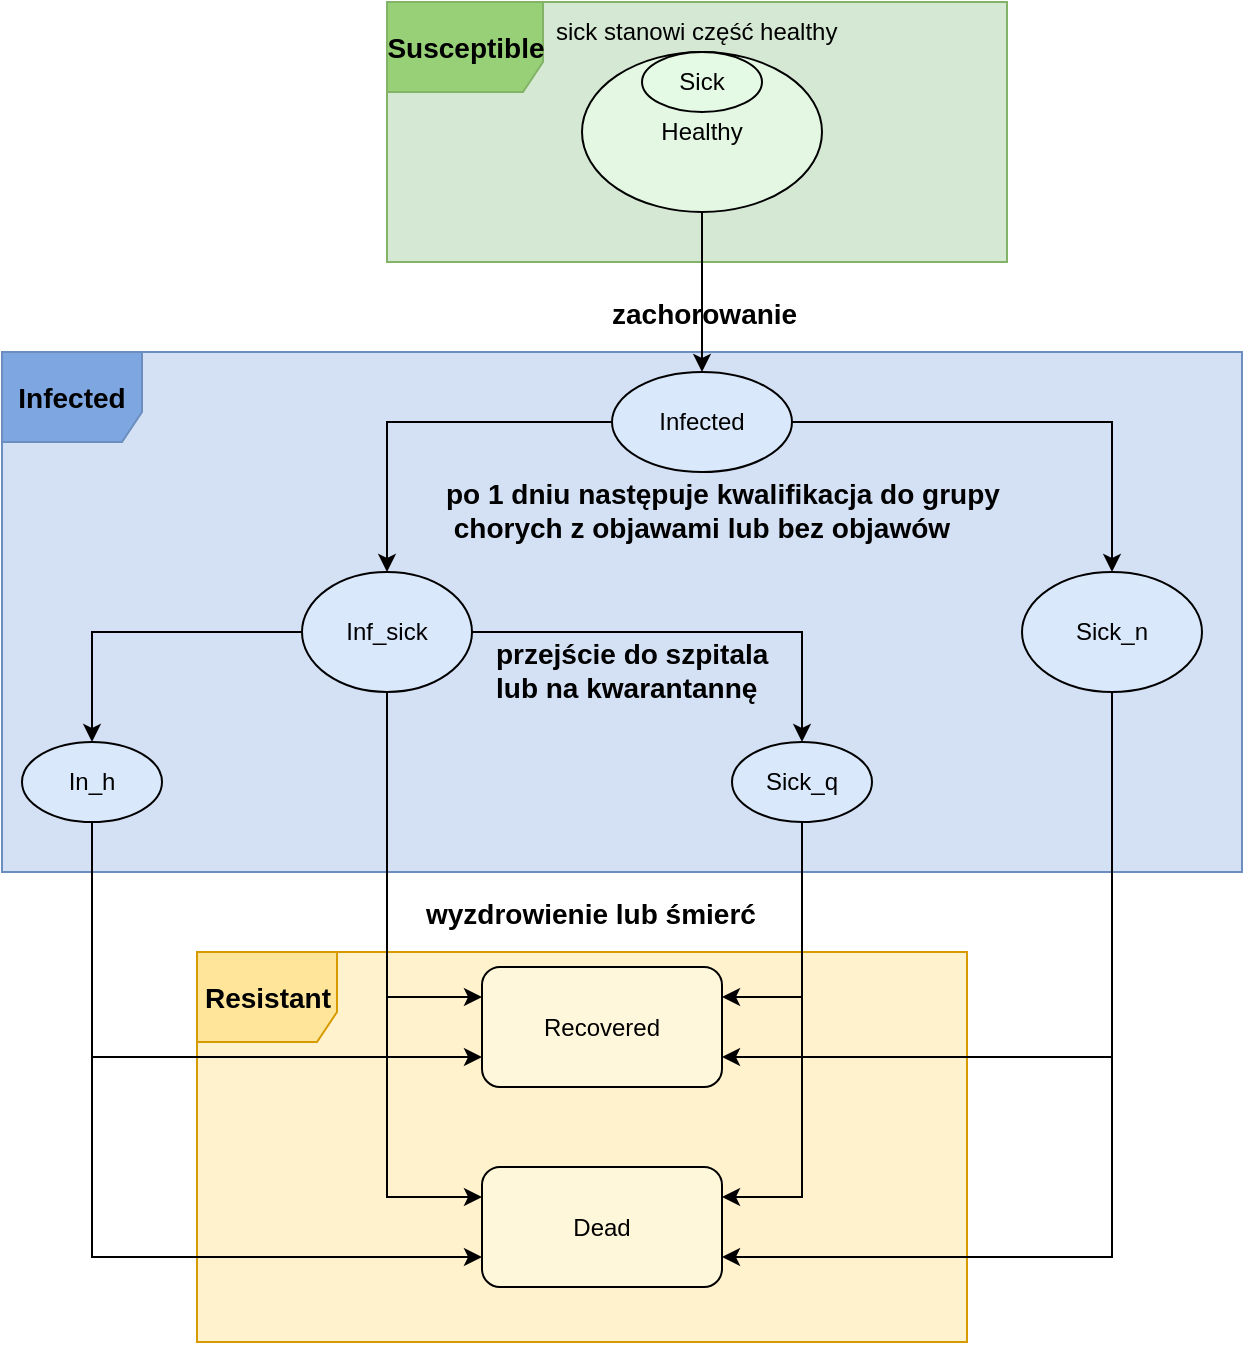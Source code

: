 <mxfile version="12.1.3" pages="1"><diagram id="MpRoGRK1mqBqE7nxVJ8i" name="Page-1"><mxGraphModel dx="1205" dy="493" grid="1" gridSize="10" guides="1" tooltips="1" connect="1" arrows="1" fold="1" page="1" pageScale="1" pageWidth="827" pageHeight="1169" math="0" shadow="0"><root><mxCell id="0"/><mxCell id="1" parent="0"/><mxCell id="YDRsbRKFHfjRISY-P3eW-55" value="&lt;font style=&quot;font-size: 14px&quot;&gt;&lt;b&gt;Resistant&lt;/b&gt;&lt;/font&gt;" style="shape=umlFrame;whiteSpace=wrap;html=1;width=70;height=45;fillColor=#FFE599;strokeColor=#d79b00;comic=0;shadow=0;swimlaneFillColor=#FFF2CC;gradientColor=none;" vertex="1" parent="1"><mxGeometry x="207.5" y="495" width="385" height="195" as="geometry"/></mxCell><mxCell id="YDRsbRKFHfjRISY-P3eW-54" value="&lt;font style=&quot;font-size: 14px&quot;&gt;&lt;b&gt;Infected&lt;/b&gt;&lt;/font&gt;" style="shape=umlFrame;whiteSpace=wrap;html=1;width=70;height=45;fillColor=#7EA6E0;strokeColor=#6c8ebf;comic=0;shadow=0;swimlaneFillColor=#D4E1F5;" vertex="1" parent="1"><mxGeometry x="110" y="195" width="620" height="260" as="geometry"/></mxCell><mxCell id="YDRsbRKFHfjRISY-P3eW-53" value="&lt;font style=&quot;font-size: 14px&quot;&gt;&lt;b&gt;Susceptible&lt;/b&gt;&lt;/font&gt;" style="shape=umlFrame;whiteSpace=wrap;html=1;width=78;height=45;fillColor=#97D077;strokeColor=#82b366;comic=0;shadow=0;swimlaneFillColor=#D5E8D4;" vertex="1" parent="1"><mxGeometry x="302.5" y="20" width="310" height="130" as="geometry"/></mxCell><mxCell id="YDRsbRKFHfjRISY-P3eW-5" value="" style="edgeStyle=orthogonalEdgeStyle;rounded=0;orthogonalLoop=1;jettySize=auto;html=1;" edge="1" parent="1" source="YDRsbRKFHfjRISY-P3eW-1" target="YDRsbRKFHfjRISY-P3eW-4"><mxGeometry relative="1" as="geometry"/></mxCell><mxCell id="YDRsbRKFHfjRISY-P3eW-1" value="Healthy" style="ellipse;whiteSpace=wrap;html=1;fillColor=#E3F7E2;" vertex="1" parent="1"><mxGeometry x="400" y="45" width="120" height="80" as="geometry"/></mxCell><mxCell id="YDRsbRKFHfjRISY-P3eW-15" style="edgeStyle=orthogonalEdgeStyle;rounded=0;orthogonalLoop=1;jettySize=auto;html=1;exitX=0;exitY=0.5;exitDx=0;exitDy=0;entryX=0.5;entryY=0;entryDx=0;entryDy=0;" edge="1" parent="1" source="YDRsbRKFHfjRISY-P3eW-4" target="YDRsbRKFHfjRISY-P3eW-11"><mxGeometry relative="1" as="geometry"/></mxCell><mxCell id="YDRsbRKFHfjRISY-P3eW-16" style="edgeStyle=orthogonalEdgeStyle;rounded=0;orthogonalLoop=1;jettySize=auto;html=1;exitX=1;exitY=0.5;exitDx=0;exitDy=0;entryX=0.5;entryY=0;entryDx=0;entryDy=0;" edge="1" parent="1" source="YDRsbRKFHfjRISY-P3eW-4" target="YDRsbRKFHfjRISY-P3eW-12"><mxGeometry relative="1" as="geometry"/></mxCell><mxCell id="YDRsbRKFHfjRISY-P3eW-4" value="Infected" style="ellipse;whiteSpace=wrap;html=1;fillColor=#DAE8FC;" vertex="1" parent="1"><mxGeometry x="415" y="205" width="90" height="50" as="geometry"/></mxCell><mxCell id="YDRsbRKFHfjRISY-P3eW-2" value="Sick" style="ellipse;whiteSpace=wrap;html=1;fillColor=#E5FAE4;" vertex="1" parent="1"><mxGeometry x="430" y="45" width="60" height="30" as="geometry"/></mxCell><mxCell id="YDRsbRKFHfjRISY-P3eW-6" value="&lt;font style=&quot;font-size: 14px&quot;&gt;&lt;b&gt;zachorowanie&lt;/b&gt;&lt;/font&gt;" style="text;html=1;resizable=0;points=[];autosize=1;align=left;verticalAlign=top;spacingTop=-4;" vertex="1" parent="1"><mxGeometry x="412.5" y="165" width="110" height="20" as="geometry"/></mxCell><mxCell id="YDRsbRKFHfjRISY-P3eW-27" style="edgeStyle=orthogonalEdgeStyle;rounded=0;orthogonalLoop=1;jettySize=auto;html=1;exitX=1;exitY=0.5;exitDx=0;exitDy=0;entryX=0.5;entryY=0;entryDx=0;entryDy=0;" edge="1" parent="1" source="YDRsbRKFHfjRISY-P3eW-11" target="YDRsbRKFHfjRISY-P3eW-18"><mxGeometry relative="1" as="geometry"/></mxCell><mxCell id="YDRsbRKFHfjRISY-P3eW-29" style="edgeStyle=orthogonalEdgeStyle;rounded=0;orthogonalLoop=1;jettySize=auto;html=1;exitX=0;exitY=0.5;exitDx=0;exitDy=0;entryX=0.5;entryY=0;entryDx=0;entryDy=0;" edge="1" parent="1" source="YDRsbRKFHfjRISY-P3eW-11" target="YDRsbRKFHfjRISY-P3eW-20"><mxGeometry relative="1" as="geometry"/></mxCell><mxCell id="YDRsbRKFHfjRISY-P3eW-39" style="edgeStyle=orthogonalEdgeStyle;rounded=0;orthogonalLoop=1;jettySize=auto;html=1;exitX=0.5;exitY=1;exitDx=0;exitDy=0;entryX=0;entryY=0.25;entryDx=0;entryDy=0;" edge="1" parent="1" source="YDRsbRKFHfjRISY-P3eW-11" target="YDRsbRKFHfjRISY-P3eW-36"><mxGeometry relative="1" as="geometry"/></mxCell><mxCell id="YDRsbRKFHfjRISY-P3eW-49" style="edgeStyle=orthogonalEdgeStyle;rounded=0;orthogonalLoop=1;jettySize=auto;html=1;exitX=0.5;exitY=1;exitDx=0;exitDy=0;entryX=0;entryY=0.25;entryDx=0;entryDy=0;" edge="1" parent="1" source="YDRsbRKFHfjRISY-P3eW-11" target="YDRsbRKFHfjRISY-P3eW-42"><mxGeometry relative="1" as="geometry"/></mxCell><mxCell id="YDRsbRKFHfjRISY-P3eW-11" value="Inf_sick" style="ellipse;whiteSpace=wrap;html=1;fillColor=#DAE8FC;" vertex="1" parent="1"><mxGeometry x="260" y="305" width="85" height="60" as="geometry"/></mxCell><mxCell id="YDRsbRKFHfjRISY-P3eW-44" style="edgeStyle=orthogonalEdgeStyle;rounded=0;orthogonalLoop=1;jettySize=auto;html=1;exitX=0.5;exitY=1;exitDx=0;exitDy=0;entryX=0;entryY=0.75;entryDx=0;entryDy=0;" edge="1" parent="1" source="YDRsbRKFHfjRISY-P3eW-20" target="YDRsbRKFHfjRISY-P3eW-36"><mxGeometry relative="1" as="geometry"/></mxCell><mxCell id="YDRsbRKFHfjRISY-P3eW-48" style="edgeStyle=orthogonalEdgeStyle;rounded=0;orthogonalLoop=1;jettySize=auto;html=1;exitX=0.5;exitY=1;exitDx=0;exitDy=0;entryX=0;entryY=0.75;entryDx=0;entryDy=0;" edge="1" parent="1" source="YDRsbRKFHfjRISY-P3eW-20" target="YDRsbRKFHfjRISY-P3eW-42"><mxGeometry relative="1" as="geometry"/></mxCell><mxCell id="YDRsbRKFHfjRISY-P3eW-20" value="In_h" style="ellipse;whiteSpace=wrap;html=1;fillColor=#DAE8FC;" vertex="1" parent="1"><mxGeometry x="120" y="390" width="70" height="40" as="geometry"/></mxCell><mxCell id="YDRsbRKFHfjRISY-P3eW-40" style="edgeStyle=orthogonalEdgeStyle;rounded=0;orthogonalLoop=1;jettySize=auto;html=1;exitX=0.5;exitY=1;exitDx=0;exitDy=0;entryX=1;entryY=0.25;entryDx=0;entryDy=0;" edge="1" parent="1" source="YDRsbRKFHfjRISY-P3eW-18" target="YDRsbRKFHfjRISY-P3eW-36"><mxGeometry relative="1" as="geometry"/></mxCell><mxCell id="YDRsbRKFHfjRISY-P3eW-50" style="edgeStyle=orthogonalEdgeStyle;rounded=0;orthogonalLoop=1;jettySize=auto;html=1;exitX=0.5;exitY=1;exitDx=0;exitDy=0;entryX=1;entryY=0.25;entryDx=0;entryDy=0;" edge="1" parent="1" source="YDRsbRKFHfjRISY-P3eW-18" target="YDRsbRKFHfjRISY-P3eW-42"><mxGeometry relative="1" as="geometry"/></mxCell><mxCell id="YDRsbRKFHfjRISY-P3eW-18" value="Sick_q" style="ellipse;whiteSpace=wrap;html=1;fillColor=#DAE8FC;" vertex="1" parent="1"><mxGeometry x="475" y="390" width="70" height="40" as="geometry"/></mxCell><mxCell id="YDRsbRKFHfjRISY-P3eW-41" style="edgeStyle=orthogonalEdgeStyle;rounded=0;orthogonalLoop=1;jettySize=auto;html=1;exitX=0.5;exitY=1;exitDx=0;exitDy=0;entryX=1;entryY=0.75;entryDx=0;entryDy=0;" edge="1" parent="1" source="YDRsbRKFHfjRISY-P3eW-12" target="YDRsbRKFHfjRISY-P3eW-36"><mxGeometry relative="1" as="geometry"/></mxCell><mxCell id="YDRsbRKFHfjRISY-P3eW-51" style="edgeStyle=orthogonalEdgeStyle;rounded=0;orthogonalLoop=1;jettySize=auto;html=1;exitX=0.5;exitY=1;exitDx=0;exitDy=0;entryX=1;entryY=0.75;entryDx=0;entryDy=0;" edge="1" parent="1" source="YDRsbRKFHfjRISY-P3eW-12" target="YDRsbRKFHfjRISY-P3eW-42"><mxGeometry relative="1" as="geometry"/></mxCell><mxCell id="YDRsbRKFHfjRISY-P3eW-12" value="Sick_n" style="ellipse;whiteSpace=wrap;html=1;fillColor=#DAE8FC;" vertex="1" parent="1"><mxGeometry x="620" y="305" width="90" height="60" as="geometry"/></mxCell><mxCell id="YDRsbRKFHfjRISY-P3eW-13" value="&lt;font style=&quot;font-size: 14px&quot;&gt;&lt;b&gt;po 1 dniu następuje kwalifikacja do grupy&lt;br&gt;&amp;nbsp;chorych z objawami lub bez objawów&lt;/b&gt;&lt;/font&gt;" style="text;html=1;resizable=0;points=[];autosize=1;align=left;verticalAlign=top;spacingTop=-4;" vertex="1" parent="1"><mxGeometry x="330" y="255" width="290" height="30" as="geometry"/></mxCell><mxCell id="YDRsbRKFHfjRISY-P3eW-17" value="sick stanowi część healthy" style="text;html=1;resizable=0;points=[];autosize=1;align=left;verticalAlign=top;spacingTop=-4;" vertex="1" parent="1"><mxGeometry x="385" y="25" width="160" height="20" as="geometry"/></mxCell><mxCell id="YDRsbRKFHfjRISY-P3eW-28" value="&lt;font style=&quot;font-size: 14px&quot;&gt;&lt;b&gt;przejście do szpitala &lt;br&gt;lub na kwarantannę&lt;/b&gt;&lt;/font&gt;" style="text;html=1;resizable=0;points=[];autosize=1;align=left;verticalAlign=top;spacingTop=-4;" vertex="1" parent="1"><mxGeometry x="355" y="335" width="150" height="30" as="geometry"/></mxCell><mxCell id="YDRsbRKFHfjRISY-P3eW-36" value="Recovered" style="rounded=1;whiteSpace=wrap;html=1;fillColor=#FFF7DB;" vertex="1" parent="1"><mxGeometry x="350" y="502.5" width="120" height="60" as="geometry"/></mxCell><mxCell id="YDRsbRKFHfjRISY-P3eW-42" value="Dead" style="rounded=1;whiteSpace=wrap;html=1;fillColor=#FFF7D9;" vertex="1" parent="1"><mxGeometry x="350" y="602.5" width="120" height="60" as="geometry"/></mxCell><mxCell id="YDRsbRKFHfjRISY-P3eW-52" value="&lt;font style=&quot;font-size: 14px&quot;&gt;&lt;b&gt;wyzdrowienie lub śmierć&lt;/b&gt;&lt;/font&gt;" style="text;html=1;resizable=0;points=[];autosize=1;align=left;verticalAlign=top;spacingTop=-4;" vertex="1" parent="1"><mxGeometry x="320" y="465" width="180" height="20" as="geometry"/></mxCell></root></mxGraphModel></diagram></mxfile>